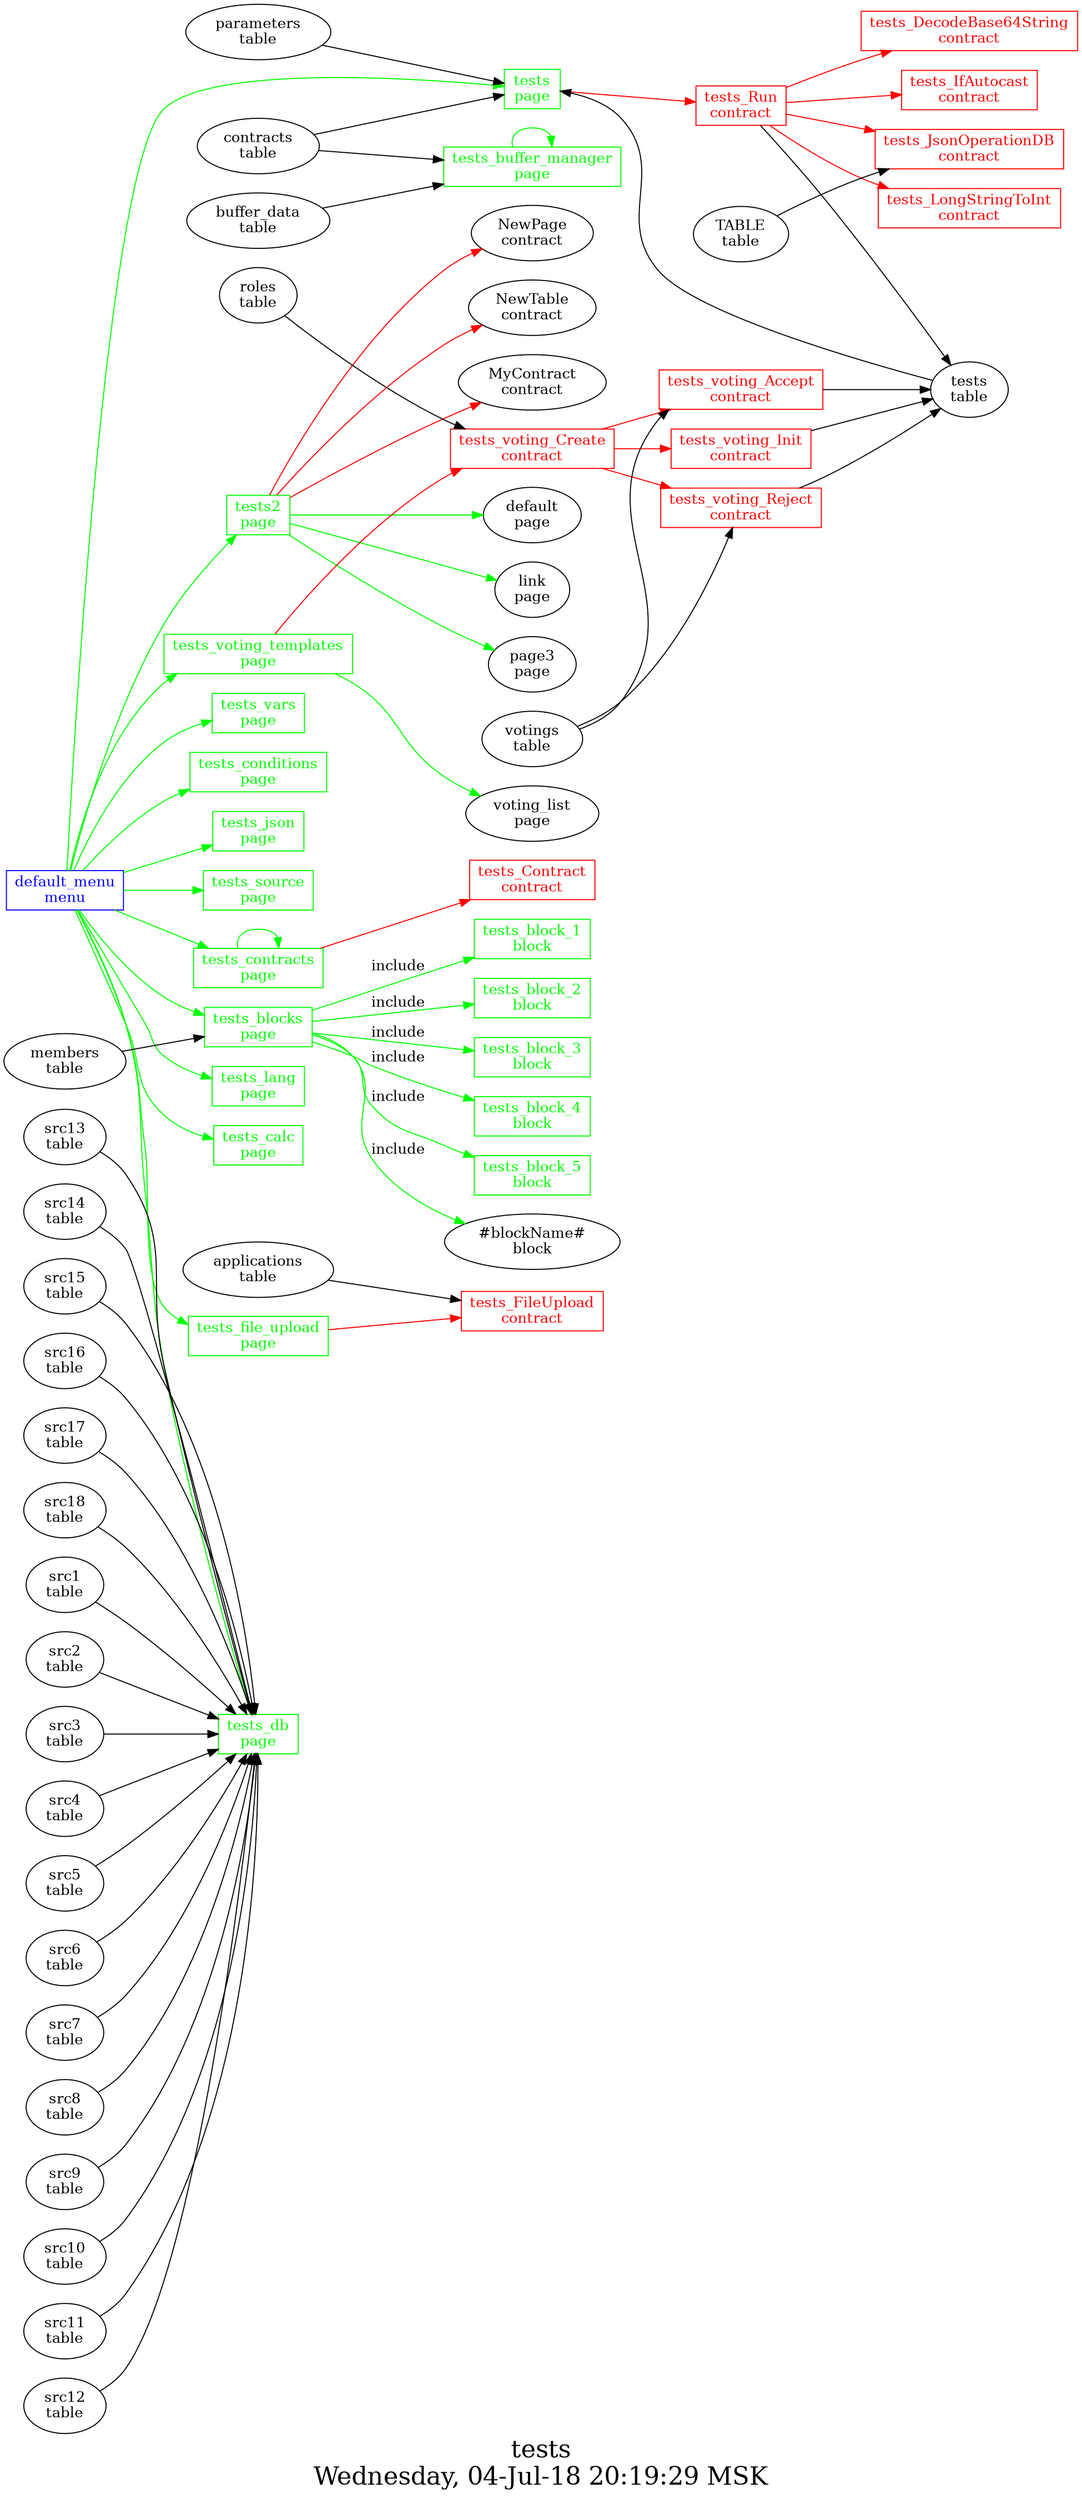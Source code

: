 digraph G {
graph [
  fontsize="24";
  label="tests\nWednesday, 04-Jul-18 20:19:29 MSK";
  nojustify=true;
  ordering=out;
  rankdir=LR;
  size="30";
];
"default_menu\nmenu" -> "tests\npage"  [ color=green ]
"default_menu\nmenu" -> "tests2\npage"  [ color=green ]
"default_menu\nmenu" -> "tests_voting_templates\npage"  [ color=green ]
"default_menu\nmenu" -> "tests_vars\npage"  [ color=green ]
"default_menu\nmenu" -> "tests_conditions\npage"  [ color=green ]
"default_menu\nmenu" -> "tests_json\npage"  [ color=green ]
"default_menu\nmenu" -> "tests_source\npage"  [ color=green ]
"default_menu\nmenu" -> "tests_contracts\npage"  [ color=green ]
"default_menu\nmenu" -> "tests_blocks\npage"  [ color=green ]
"default_menu\nmenu" -> "tests_lang\npage"  [ color=green ]
"default_menu\nmenu" -> "tests_db\npage"  [ color=green ]
"default_menu\nmenu" -> "tests_calc\npage"  [ color=green ]
"default_menu\nmenu" -> "tests_file_upload\npage"  [ color=green ]
"default_menu\nmenu" [color=blue, fontcolor=blue, group=menus, shape=record];
"tests\npage" -> "tests_Run\ncontract"  [ color=red ]
"tests\ntable" -> "tests\npage"
"parameters\ntable" -> "tests\npage"
"contracts\ntable" -> "tests\npage"
"tests\npage" [color=green, fontcolor=green, group=pages, shape=record];
"tests2\npage" -> "NewPage\ncontract"  [ color=red ]
"tests2\npage" -> "NewTable\ncontract"  [ color=red ]
"tests2\npage" -> "MyContract\ncontract"  [ color=red ]
"tests2\npage" -> "default\npage"  [ color=green ]
"tests2\npage" -> "link\npage"  [ color=green ]
"tests2\npage" -> "page3\npage"  [ color=green ]
"tests2\npage" [color=green, fontcolor=green, group=pages, shape=record];
"members\ntable" -> "tests_blocks\npage"
"tests_blocks\npage" -> "tests_block_1\nblock"  [ color=green, label=include ]
"tests_blocks\npage" -> "tests_block_2\nblock"  [ color=green, label=include ]
"tests_blocks\npage" -> "tests_block_3\nblock"  [ color=green, label=include ]
"tests_blocks\npage" -> "tests_block_4\nblock"  [ color=green, label=include ]
"tests_blocks\npage" -> "tests_block_5\nblock"  [ color=green, label=include ]
"tests_blocks\npage" -> "#blockName#\nblock"  [ color=green, label=include ]
"tests_blocks\npage" [color=green, fontcolor=green, group=pages, shape=record];
"contracts\ntable" -> "tests_buffer_manager\npage"
"buffer_data\ntable" -> "tests_buffer_manager\npage"
"tests_buffer_manager\npage" -> "tests_buffer_manager\npage"  [ color=green ]
"tests_buffer_manager\npage" [color=green, fontcolor=green, group=pages, shape=record];
"tests_calc\npage" [color=green, fontcolor=green, group=pages, shape=record];
"tests_conditions\npage" [color=green, fontcolor=green, group=pages, shape=record];
"tests_contracts\npage" -> "tests_Contract\ncontract"  [ color=red ]
"tests_contracts\npage" -> "tests_contracts\npage"  [ color=green ]
"tests_contracts\npage" [color=green, fontcolor=green, group=pages, shape=record];
"src1\ntable" -> "tests_db\npage"
"src2\ntable" -> "tests_db\npage"
"src3\ntable" -> "tests_db\npage"
"src4\ntable" -> "tests_db\npage"
"src5\ntable" -> "tests_db\npage"
"src6\ntable" -> "tests_db\npage"
"src7\ntable" -> "tests_db\npage"
"src8\ntable" -> "tests_db\npage"
"src9\ntable" -> "tests_db\npage"
"src10\ntable" -> "tests_db\npage"
"src11\ntable" -> "tests_db\npage"
"src12\ntable" -> "tests_db\npage"
"src13\ntable" -> "tests_db\npage"
"src14\ntable" -> "tests_db\npage"
"src15\ntable" -> "tests_db\npage"
"src16\ntable" -> "tests_db\npage"
"src17\ntable" -> "tests_db\npage"
"src18\ntable" -> "tests_db\npage"
"tests_db\npage" [color=green, fontcolor=green, group=pages, shape=record];
"tests_file_upload\npage" -> "tests_FileUpload\ncontract"  [ color=red ]
"tests_file_upload\npage" [color=green, fontcolor=green, group=pages, shape=record];
"tests_json\npage" [color=green, fontcolor=green, group=pages, shape=record];
"tests_lang\npage" [color=green, fontcolor=green, group=pages, shape=record];
"tests_source\npage" [color=green, fontcolor=green, group=pages, shape=record];
"tests_vars\npage" [color=green, fontcolor=green, group=pages, shape=record];
"tests_voting_templates\npage" -> "tests_voting_Create\ncontract"  [ color=red ]
"tests_voting_templates\npage" -> "voting_list\npage"  [ color=green ]
"tests_voting_templates\npage" [color=green, fontcolor=green, group=pages, shape=record];
"tests_block_1\nblock" [color=green, fontcolor=green, group=blocks, shape=record];
"tests_block_2\nblock" [color=green, fontcolor=green, group=blocks, shape=record];
"tests_block_3\nblock" [color=green, fontcolor=green, group=blocks, shape=record];
"tests_block_4\nblock" [color=green, fontcolor=green, group=blocks, shape=record];
"tests_block_5\nblock" [color=green, fontcolor=green, group=blocks, shape=record];
"tests_Contract\ncontract" [color=red, fontcolor=red, group=contracts, shape=record];
"tests_DecodeBase64String\ncontract" [color=red, fontcolor=red, group=contracts, shape=record];
"applications\ntable" -> "tests_FileUpload\ncontract"
"tests_FileUpload\ncontract" [color=red, fontcolor=red, group=contracts, shape=record];
"tests_IfAutocast\ncontract" [color=red, fontcolor=red, group=contracts, shape=record];
"TABLE\ntable" -> "tests_JsonOperationDB\ncontract"
"tests_JsonOperationDB\ncontract" [color=red, fontcolor=red, group=contracts, shape=record];
"tests_LongStringToInt\ncontract" [color=red, fontcolor=red, group=contracts, shape=record];
"tests_Run\ncontract" -> "tests_DecodeBase64String\ncontract"  [ color=red ]
"tests_Run\ncontract" -> "tests_IfAutocast\ncontract"  [ color=red ]
"tests_Run\ncontract" -> "tests_JsonOperationDB\ncontract"  [ color=red ]
"tests_Run\ncontract" -> "tests_LongStringToInt\ncontract"  [ color=red ]
"tests_Run\ncontract" -> "tests\ntable"  [ color="" ]
"tests_Run\ncontract" [color=red, fontcolor=red, group=contracts, shape=record];
"tests_voting_Accept\ncontract" -> "tests\ntable"  [ color="" ]
"votings\ntable" -> "tests_voting_Accept\ncontract"
"tests_voting_Accept\ncontract" [color=red, fontcolor=red, group=contracts, shape=record];
"tests_voting_Create\ncontract" -> "tests_voting_Accept\ncontract"  [ color=red ]
"tests_voting_Create\ncontract" -> "tests_voting_Init\ncontract"  [ color=red ]
"tests_voting_Create\ncontract" -> "tests_voting_Reject\ncontract"  [ color=red ]
"roles\ntable" -> "tests_voting_Create\ncontract"
"tests_voting_Create\ncontract" [color=red, fontcolor=red, group=contracts, shape=record];
"tests_voting_Init\ncontract" -> "tests\ntable"  [ color="" ]
"tests_voting_Init\ncontract" [color=red, fontcolor=red, group=contracts, shape=record];
"tests_voting_Reject\ncontract" -> "tests\ntable"  [ color="" ]
"votings\ntable" -> "tests_voting_Reject\ncontract"
"tests_voting_Reject\ncontract" [color=red, fontcolor=red, group=contracts, shape=record];
"tests\ntable" [color="", fontcolor="", group=tables, shape=""];
}
